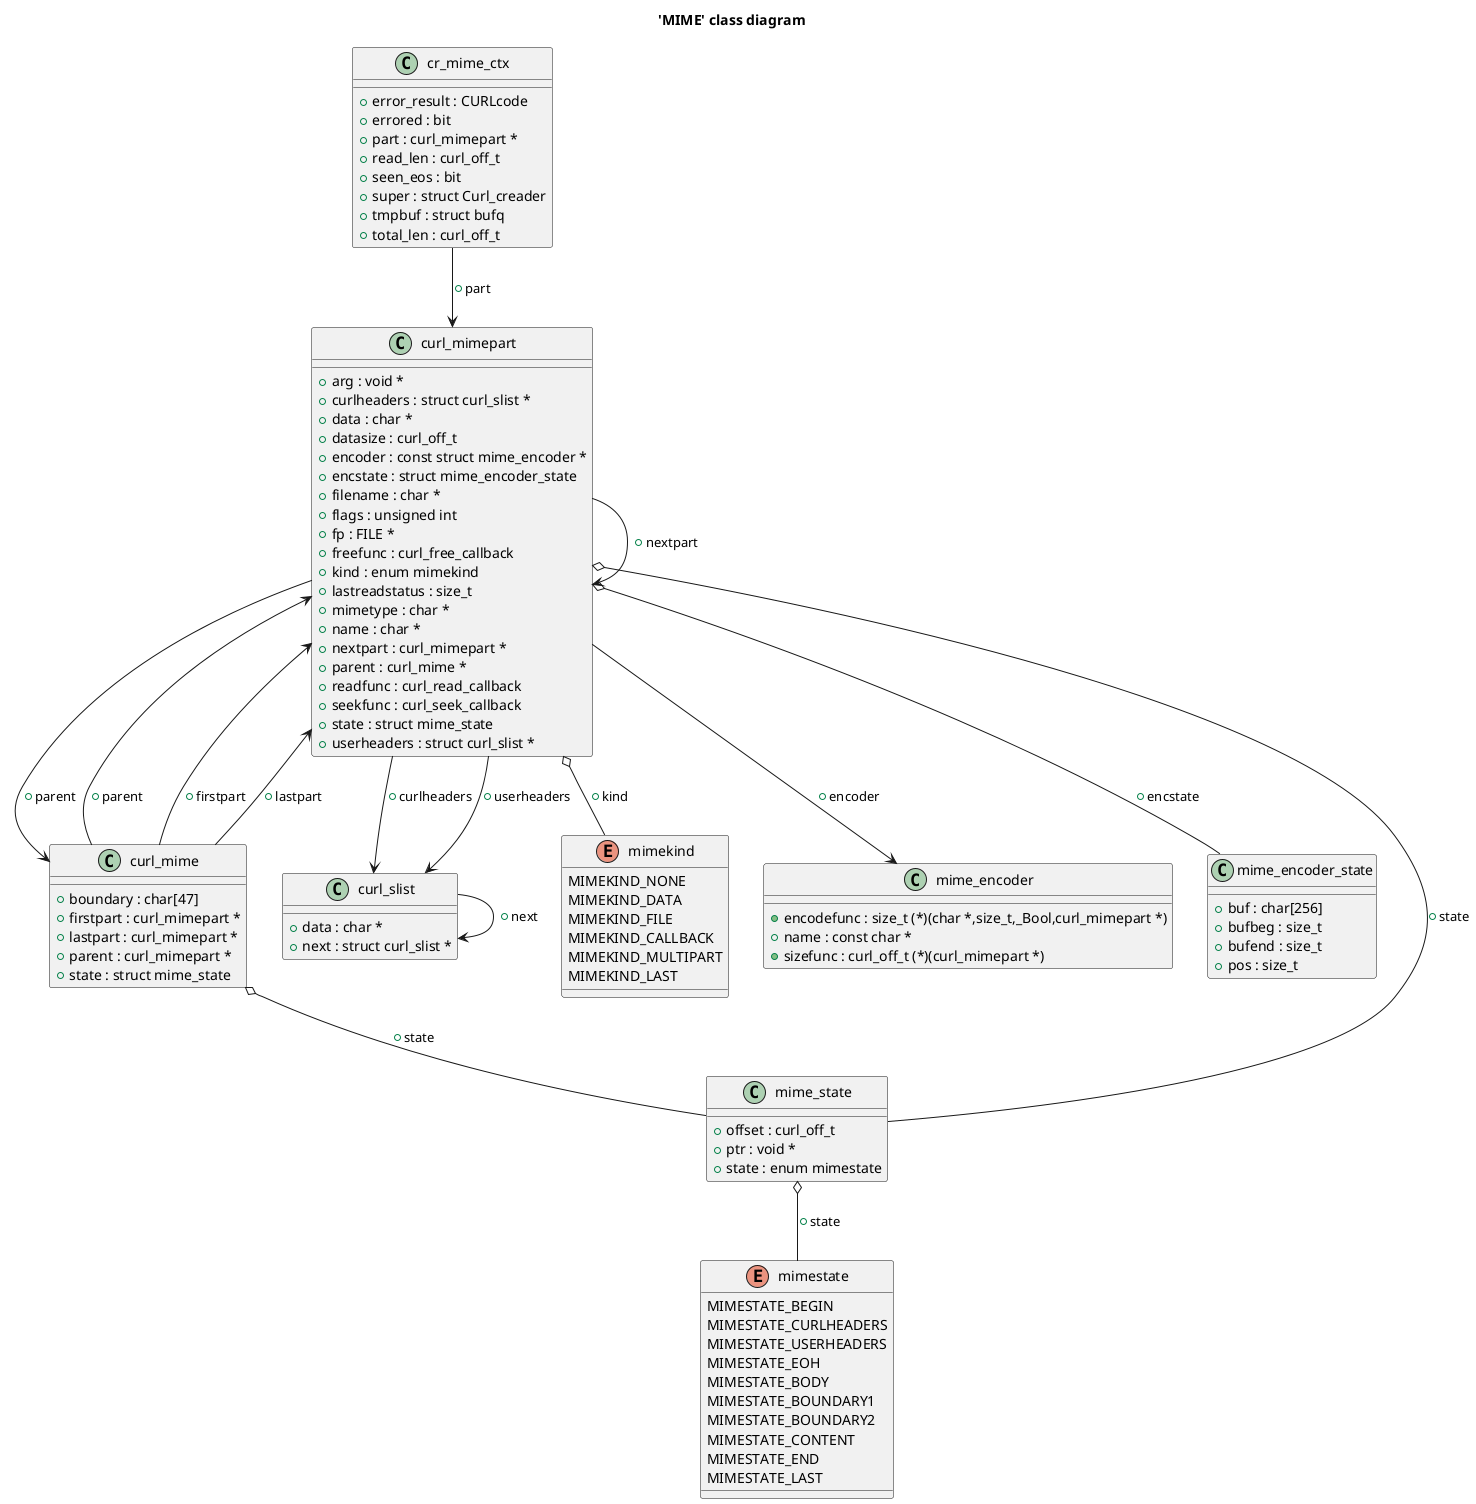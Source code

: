 @startuml
title 'MIME' class diagram
class "curl_slist" as C_0016423763818086013192
class C_0016423763818086013192 [[https://github.com/curl/curl/blob/34cf9d54a46598c44938aa7598820484d7af7133/include/curl/curl.h#L2763{curl_slist}]] {
__
+data : char * [[[https://github.com/curl/curl/blob/34cf9d54a46598c44938aa7598820484d7af7133/include/curl/curl.h#L2764{data}]]]
+next : struct curl_slist * [[[https://github.com/curl/curl/blob/34cf9d54a46598c44938aa7598820484d7af7133/include/curl/curl.h#L2765{next}]]]
}
enum "mimekind" as C_0008736377183021364258
enum C_0008736377183021364258 [[https://github.com/curl/curl/blob/34cf9d54a46598c44938aa7598820484d7af7133/lib/mime.h#L44{mimekind}]] {
MIMEKIND_NONE
MIMEKIND_DATA
MIMEKIND_FILE
MIMEKIND_CALLBACK
MIMEKIND_MULTIPART
MIMEKIND_LAST
}
enum "mimestate" as C_0015938715698416598115
enum C_0015938715698416598115 [[https://github.com/curl/curl/blob/34cf9d54a46598c44938aa7598820484d7af7133/lib/mime.h#L54{mimestate}]] {
MIMESTATE_BEGIN
MIMESTATE_CURLHEADERS
MIMESTATE_USERHEADERS
MIMESTATE_EOH
MIMESTATE_BODY
MIMESTATE_BOUNDARY1
MIMESTATE_BOUNDARY2
MIMESTATE_CONTENT
MIMESTATE_END
MIMESTATE_LAST
}
class "mime_encoder" as C_0001854610224586061291
class C_0001854610224586061291 [[https://github.com/curl/curl/blob/34cf9d54a46598c44938aa7598820484d7af7133/lib/mime.h#L75{mime_encoder}]] {
__
+encodefunc : size_t (*)(char *,size_t,_Bool,curl_mimepart *) [[[https://github.com/curl/curl/blob/34cf9d54a46598c44938aa7598820484d7af7133/lib/mime.h#L77{encodefunc}]]]
+name : const char * [[[https://github.com/curl/curl/blob/34cf9d54a46598c44938aa7598820484d7af7133/lib/mime.h#L76{name}]]]
+sizefunc : curl_off_t (*)(curl_mimepart *) [[[https://github.com/curl/curl/blob/34cf9d54a46598c44938aa7598820484d7af7133/lib/mime.h#L79{sizefunc}]]]
}
class "mime_encoder_state" as C_0016608484790603525332
class C_0016608484790603525332 [[https://github.com/curl/curl/blob/34cf9d54a46598c44938aa7598820484d7af7133/lib/mime.h#L83{mime_encoder_state}]] {
__
+buf : char[256] [[[https://github.com/curl/curl/blob/34cf9d54a46598c44938aa7598820484d7af7133/lib/mime.h#L87{buf}]]]
+bufbeg : size_t [[[https://github.com/curl/curl/blob/34cf9d54a46598c44938aa7598820484d7af7133/lib/mime.h#L85{bufbeg}]]]
+bufend : size_t [[[https://github.com/curl/curl/blob/34cf9d54a46598c44938aa7598820484d7af7133/lib/mime.h#L86{bufend}]]]
+pos : size_t [[[https://github.com/curl/curl/blob/34cf9d54a46598c44938aa7598820484d7af7133/lib/mime.h#L84{pos}]]]
}
class "mime_state" as C_0003201730988684764223
class C_0003201730988684764223 [[https://github.com/curl/curl/blob/34cf9d54a46598c44938aa7598820484d7af7133/lib/mime.h#L91{mime_state}]] {
__
+offset : curl_off_t [[[https://github.com/curl/curl/blob/34cf9d54a46598c44938aa7598820484d7af7133/lib/mime.h#L94{offset}]]]
+ptr : void * [[[https://github.com/curl/curl/blob/34cf9d54a46598c44938aa7598820484d7af7133/lib/mime.h#L93{ptr}]]]
+state : enum mimestate [[[https://github.com/curl/curl/blob/34cf9d54a46598c44938aa7598820484d7af7133/lib/mime.h#L92{state}]]]
}
class "curl_mime" as C_0018444577604279996283
class C_0018444577604279996283 [[https://github.com/curl/curl/blob/34cf9d54a46598c44938aa7598820484d7af7133/lib/mime.h#L101{curl_mime}]] {
__
+boundary : char[47] [[[https://github.com/curl/curl/blob/34cf9d54a46598c44938aa7598820484d7af7133/lib/mime.h#L105{boundary}]]]
+firstpart : curl_mimepart * [[[https://github.com/curl/curl/blob/34cf9d54a46598c44938aa7598820484d7af7133/lib/mime.h#L103{firstpart}]]]
+lastpart : curl_mimepart * [[[https://github.com/curl/curl/blob/34cf9d54a46598c44938aa7598820484d7af7133/lib/mime.h#L104{lastpart}]]]
+parent : curl_mimepart * [[[https://github.com/curl/curl/blob/34cf9d54a46598c44938aa7598820484d7af7133/lib/mime.h#L102{parent}]]]
+state : struct mime_state [[[https://github.com/curl/curl/blob/34cf9d54a46598c44938aa7598820484d7af7133/lib/mime.h#L106{state}]]]
}
class "curl_mimepart" as C_0011680469396464142521
class C_0011680469396464142521 [[https://github.com/curl/curl/blob/34cf9d54a46598c44938aa7598820484d7af7133/lib/mime.h#L110{curl_mimepart}]] {
__
+arg : void * [[[https://github.com/curl/curl/blob/34cf9d54a46598c44938aa7598820484d7af7133/lib/mime.h#L119{arg}]]]
+curlheaders : struct curl_slist * [[[https://github.com/curl/curl/blob/34cf9d54a46598c44938aa7598820484d7af7133/lib/mime.h#L121{curlheaders}]]]
+data : char * [[[https://github.com/curl/curl/blob/34cf9d54a46598c44938aa7598820484d7af7133/lib/mime.h#L115{data}]]]
+datasize : curl_off_t [[[https://github.com/curl/curl/blob/34cf9d54a46598c44938aa7598820484d7af7133/lib/mime.h#L126{datasize}]]]
+encoder : const struct mime_encoder * [[[https://github.com/curl/curl/blob/34cf9d54a46598c44938aa7598820484d7af7133/lib/mime.h#L128{encoder}]]]
+encstate : struct mime_encoder_state [[[https://github.com/curl/curl/blob/34cf9d54a46598c44938aa7598820484d7af7133/lib/mime.h#L129{encstate}]]]
+filename : char * [[[https://github.com/curl/curl/blob/34cf9d54a46598c44938aa7598820484d7af7133/lib/mime.h#L124{filename}]]]
+flags : unsigned int [[[https://github.com/curl/curl/blob/34cf9d54a46598c44938aa7598820484d7af7133/lib/mime.h#L114{flags}]]]
+fp : FILE * [[[https://github.com/curl/curl/blob/34cf9d54a46598c44938aa7598820484d7af7133/lib/mime.h#L120{fp}]]]
+freefunc : curl_free_callback [[[https://github.com/curl/curl/blob/34cf9d54a46598c44938aa7598820484d7af7133/lib/mime.h#L118{freefunc}]]]
+kind : enum mimekind [[[https://github.com/curl/curl/blob/34cf9d54a46598c44938aa7598820484d7af7133/lib/mime.h#L113{kind}]]]
+lastreadstatus : size_t [[[https://github.com/curl/curl/blob/34cf9d54a46598c44938aa7598820484d7af7133/lib/mime.h#L130{lastreadstatus}]]]
+mimetype : char * [[[https://github.com/curl/curl/blob/34cf9d54a46598c44938aa7598820484d7af7133/lib/mime.h#L123{mimetype}]]]
+name : char * [[[https://github.com/curl/curl/blob/34cf9d54a46598c44938aa7598820484d7af7133/lib/mime.h#L125{name}]]]
+nextpart : curl_mimepart * [[[https://github.com/curl/curl/blob/34cf9d54a46598c44938aa7598820484d7af7133/lib/mime.h#L112{nextpart}]]]
+parent : curl_mime * [[[https://github.com/curl/curl/blob/34cf9d54a46598c44938aa7598820484d7af7133/lib/mime.h#L111{parent}]]]
+readfunc : curl_read_callback [[[https://github.com/curl/curl/blob/34cf9d54a46598c44938aa7598820484d7af7133/lib/mime.h#L116{readfunc}]]]
+seekfunc : curl_seek_callback [[[https://github.com/curl/curl/blob/34cf9d54a46598c44938aa7598820484d7af7133/lib/mime.h#L117{seekfunc}]]]
+state : struct mime_state [[[https://github.com/curl/curl/blob/34cf9d54a46598c44938aa7598820484d7af7133/lib/mime.h#L127{state}]]]
+userheaders : struct curl_slist * [[[https://github.com/curl/curl/blob/34cf9d54a46598c44938aa7598820484d7af7133/lib/mime.h#L122{userheaders}]]]
}
class "cr_mime_ctx" as C_0008441530805657926633
class C_0008441530805657926633 [[https://github.com/curl/curl/blob/34cf9d54a46598c44938aa7598820484d7af7133/lib/mime.c#L1931{cr_mime_ctx}]] {
__
+error_result : CURLcode [[[https://github.com/curl/curl/blob/34cf9d54a46598c44938aa7598820484d7af7133/lib/mime.c#L1936{error_result}]]]
+errored : bit [[[https://github.com/curl/curl/blob/34cf9d54a46598c44938aa7598820484d7af7133/lib/mime.c#L1939{errored}]]]
+part : curl_mimepart * [[[https://github.com/curl/curl/blob/34cf9d54a46598c44938aa7598820484d7af7133/lib/mime.c#L1933{part}]]]
+read_len : curl_off_t [[[https://github.com/curl/curl/blob/34cf9d54a46598c44938aa7598820484d7af7133/lib/mime.c#L1935{read_len}]]]
+seen_eos : bit [[[https://github.com/curl/curl/blob/34cf9d54a46598c44938aa7598820484d7af7133/lib/mime.c#L1938{seen_eos}]]]
+super : struct Curl_creader [[[https://github.com/curl/curl/blob/34cf9d54a46598c44938aa7598820484d7af7133/lib/mime.c#L1932{super}]]]
+tmpbuf : struct bufq [[[https://github.com/curl/curl/blob/34cf9d54a46598c44938aa7598820484d7af7133/lib/mime.c#L1937{tmpbuf}]]]
+total_len : curl_off_t [[[https://github.com/curl/curl/blob/34cf9d54a46598c44938aa7598820484d7af7133/lib/mime.c#L1934{total_len}]]]
}
C_0016423763818086013192 --> C_0016423763818086013192 [[https://github.com/curl/curl/blob/34cf9d54a46598c44938aa7598820484d7af7133/include/curl/curl.h#L2765{next}]] : +next
C_0003201730988684764223 o-- C_0015938715698416598115 [[https://github.com/curl/curl/blob/34cf9d54a46598c44938aa7598820484d7af7133/lib/mime.h#L92{state}]] : +state
C_0018444577604279996283 --> C_0011680469396464142521 [[https://github.com/curl/curl/blob/34cf9d54a46598c44938aa7598820484d7af7133/lib/mime.h#L102{parent}]] : +parent
C_0018444577604279996283 --> C_0011680469396464142521 [[https://github.com/curl/curl/blob/34cf9d54a46598c44938aa7598820484d7af7133/lib/mime.h#L103{firstpart}]] : +firstpart
C_0018444577604279996283 --> C_0011680469396464142521 [[https://github.com/curl/curl/blob/34cf9d54a46598c44938aa7598820484d7af7133/lib/mime.h#L104{lastpart}]] : +lastpart
C_0018444577604279996283 o-- C_0003201730988684764223 [[https://github.com/curl/curl/blob/34cf9d54a46598c44938aa7598820484d7af7133/lib/mime.h#L106{state}]] : +state
C_0011680469396464142521 --> C_0018444577604279996283 [[https://github.com/curl/curl/blob/34cf9d54a46598c44938aa7598820484d7af7133/lib/mime.h#L111{parent}]] : +parent
C_0011680469396464142521 --> C_0011680469396464142521 [[https://github.com/curl/curl/blob/34cf9d54a46598c44938aa7598820484d7af7133/lib/mime.h#L112{nextpart}]] : +nextpart
C_0011680469396464142521 o-- C_0008736377183021364258 [[https://github.com/curl/curl/blob/34cf9d54a46598c44938aa7598820484d7af7133/lib/mime.h#L113{kind}]] : +kind
C_0011680469396464142521 --> C_0016423763818086013192 [[https://github.com/curl/curl/blob/34cf9d54a46598c44938aa7598820484d7af7133/lib/mime.h#L121{curlheaders}]] : +curlheaders
C_0011680469396464142521 --> C_0016423763818086013192 [[https://github.com/curl/curl/blob/34cf9d54a46598c44938aa7598820484d7af7133/lib/mime.h#L122{userheaders}]] : +userheaders
C_0011680469396464142521 o-- C_0003201730988684764223 [[https://github.com/curl/curl/blob/34cf9d54a46598c44938aa7598820484d7af7133/lib/mime.h#L127{state}]] : +state
C_0011680469396464142521 --> C_0001854610224586061291 [[https://github.com/curl/curl/blob/34cf9d54a46598c44938aa7598820484d7af7133/lib/mime.h#L128{encoder}]] : +encoder
C_0011680469396464142521 o-- C_0016608484790603525332 [[https://github.com/curl/curl/blob/34cf9d54a46598c44938aa7598820484d7af7133/lib/mime.h#L129{encstate}]] : +encstate
C_0008441530805657926633 --> C_0011680469396464142521 [[https://github.com/curl/curl/blob/34cf9d54a46598c44938aa7598820484d7af7133/lib/mime.c#L1933{part}]] : +part

'Generated with clang-uml, version 0.6.0
'LLVM version Ubuntu clang version 19.1.1 (1ubuntu1)
@enduml
